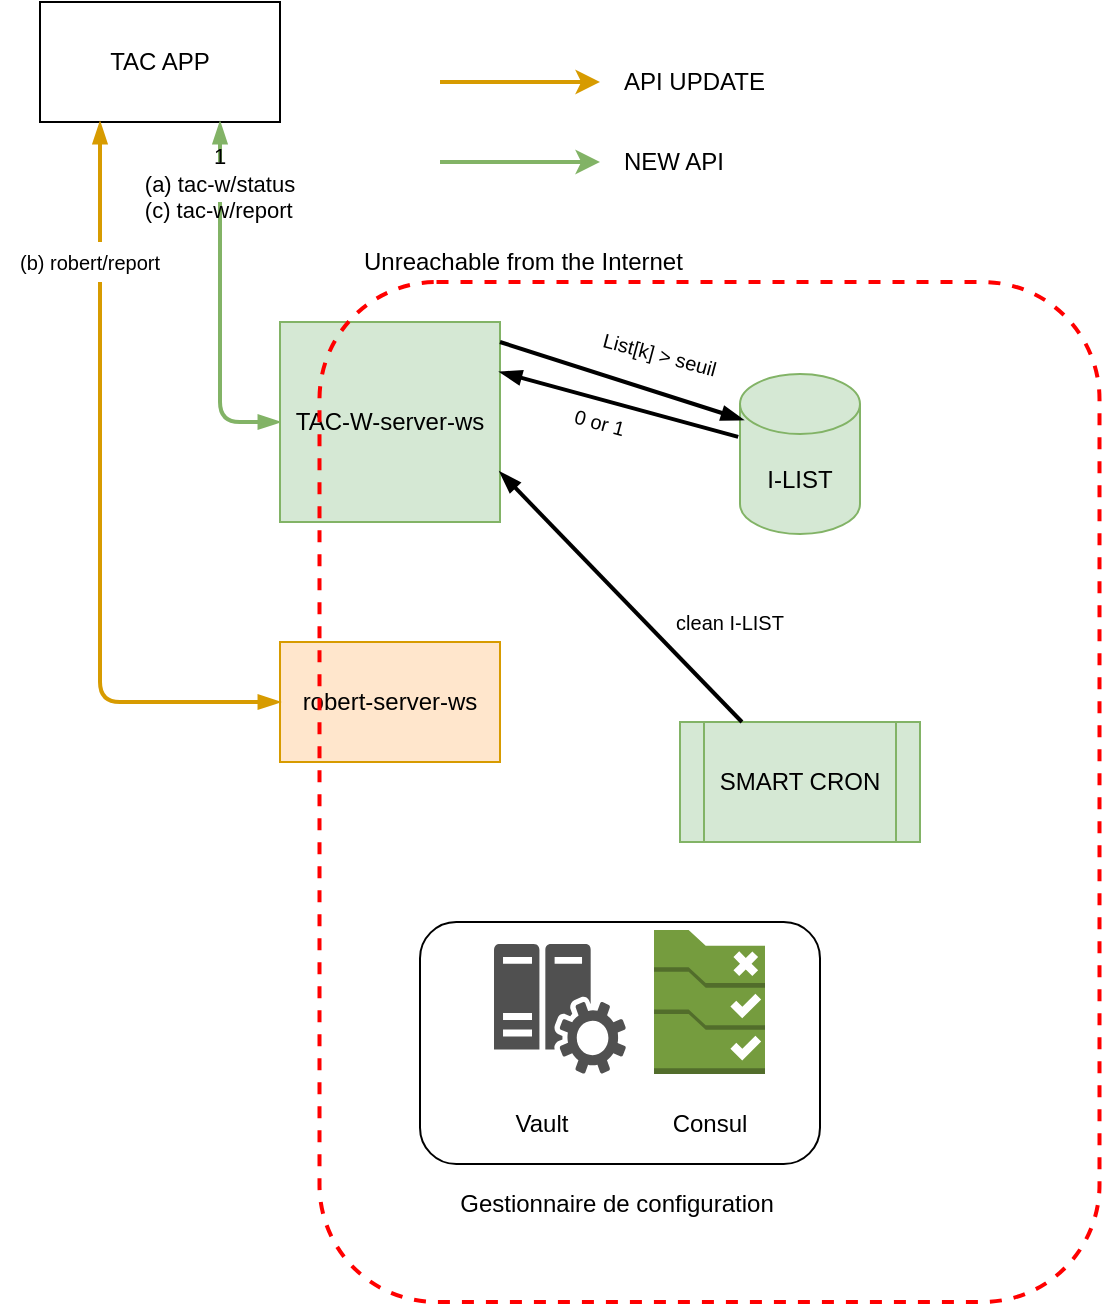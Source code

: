 <mxfile version="13.10.0" type="device"><diagram id="9ehP0FALeTcx0wrKqVA3" name="Page-1"><mxGraphModel dx="1990" dy="1164" grid="1" gridSize="10" guides="1" tooltips="1" connect="1" arrows="1" fold="1" page="1" pageScale="1" pageWidth="827" pageHeight="1169" math="0" shadow="0"><root><mxCell id="0"/><mxCell id="1" parent="0"/><mxCell id="_jfZJxsz6izrQfZtlrIR-1" value="&lt;span style=&quot;text-align: left&quot;&gt;robert-server-ws&lt;/span&gt;" style="rounded=0;whiteSpace=wrap;html=1;fillColor=#ffe6cc;strokeColor=#d79b00;" parent="1" vertex="1"><mxGeometry x="200" y="360" width="110" height="60" as="geometry"/></mxCell><mxCell id="_jfZJxsz6izrQfZtlrIR-2" value="TAC APP" style="rounded=0;whiteSpace=wrap;html=1;" parent="1" vertex="1"><mxGeometry x="80" y="40" width="120" height="60" as="geometry"/></mxCell><mxCell id="_jfZJxsz6izrQfZtlrIR-3" value="" style="endArrow=blockThin;html=1;exitX=0.25;exitY=1;exitDx=0;exitDy=0;entryX=0;entryY=0.5;entryDx=0;entryDy=0;fillColor=#ffe6cc;strokeColor=#d79b00;strokeWidth=2;startArrow=blockThin;startFill=1;endFill=1;edgeStyle=orthogonalEdgeStyle;" parent="1" source="_jfZJxsz6izrQfZtlrIR-2" target="_jfZJxsz6izrQfZtlrIR-1" edge="1"><mxGeometry width="50" height="50" relative="1" as="geometry"><mxPoint x="390" y="340" as="sourcePoint"/><mxPoint x="160" y="310" as="targetPoint"/></mxGeometry></mxCell><mxCell id="_jfZJxsz6izrQfZtlrIR-4" value="" style="endArrow=blockThin;html=1;entryX=0;entryY=0.5;entryDx=0;entryDy=0;exitX=0.75;exitY=1;exitDx=0;exitDy=0;edgeStyle=orthogonalEdgeStyle;fillColor=#d5e8d4;strokeColor=#82b366;strokeWidth=2;startArrow=blockThin;startFill=1;endFill=1;" parent="1" source="_jfZJxsz6izrQfZtlrIR-2" target="_jfZJxsz6izrQfZtlrIR-9" edge="1"><mxGeometry width="50" height="50" relative="1" as="geometry"><mxPoint x="190" y="130" as="sourcePoint"/><mxPoint x="180" y="280" as="targetPoint"/></mxGeometry></mxCell><mxCell id="_jfZJxsz6izrQfZtlrIR-5" value="&lt;font style=&quot;font-size: 10px&quot;&gt;(b) robert/report&lt;/font&gt;" style="text;html=1;strokeColor=none;align=center;verticalAlign=middle;whiteSpace=wrap;rounded=0;fillColor=#ffffff;" parent="1" vertex="1"><mxGeometry x="60" y="160" width="90" height="20" as="geometry"/></mxCell><mxCell id="_jfZJxsz6izrQfZtlrIR-7" value="&lt;font style=&quot;font-size: 11px&quot;&gt;1&lt;br&gt;(a) tac-w/status&lt;br&gt;&lt;/font&gt;&lt;div style=&quot;text-align: left ; font-size: 11px&quot;&gt;&lt;font style=&quot;font-size: 11px&quot;&gt;(c) tac-w/report&lt;/font&gt;&lt;/div&gt;" style="text;html=1;strokeColor=none;align=center;verticalAlign=middle;whiteSpace=wrap;rounded=0;fillColor=#ffffff;" parent="1" vertex="1"><mxGeometry x="125" y="120" width="90" height="20" as="geometry"/></mxCell><mxCell id="_jfZJxsz6izrQfZtlrIR-9" value="TAC-W-server-ws" style="rounded=0;whiteSpace=wrap;html=1;fillColor=#d5e8d4;strokeColor=#82b366;" parent="1" vertex="1"><mxGeometry x="200" y="200" width="110" height="100" as="geometry"/></mxCell><mxCell id="_jfZJxsz6izrQfZtlrIR-11" value="I-LIST" style="shape=cylinder3;whiteSpace=wrap;html=1;boundedLbl=1;backgroundOutline=1;size=15;fillColor=#d5e8d4;strokeColor=#82b366;" parent="1" vertex="1"><mxGeometry x="430" y="226" width="60" height="80" as="geometry"/></mxCell><mxCell id="_jfZJxsz6izrQfZtlrIR-16" value="" style="endArrow=blockThin;html=1;strokeWidth=2;entryX=0.025;entryY=0.286;entryDx=0;entryDy=0;entryPerimeter=0;endFill=1;" parent="1" target="_jfZJxsz6izrQfZtlrIR-11" edge="1"><mxGeometry width="50" height="50" relative="1" as="geometry"><mxPoint x="310" y="210" as="sourcePoint"/><mxPoint x="410.48" y="224.28" as="targetPoint"/></mxGeometry></mxCell><mxCell id="_jfZJxsz6izrQfZtlrIR-22" value="&lt;font style=&quot;font-size: 10px&quot;&gt;List[k] &amp;gt; seuil&lt;/font&gt;" style="text;html=1;strokeColor=none;align=center;verticalAlign=middle;whiteSpace=wrap;rounded=0;rotation=15;" parent="1" vertex="1"><mxGeometry x="350" y="206" width="80" height="20" as="geometry"/></mxCell><mxCell id="_jfZJxsz6izrQfZtlrIR-25" value="" style="endArrow=blockThin;html=1;strokeWidth=2;entryX=1;entryY=0.25;entryDx=0;entryDy=0;exitX=-0.015;exitY=0.393;exitDx=0;exitDy=0;exitPerimeter=0;endFill=1;" parent="1" source="_jfZJxsz6izrQfZtlrIR-11" target="_jfZJxsz6izrQfZtlrIR-9" edge="1"><mxGeometry width="50" height="50" relative="1" as="geometry"><mxPoint x="530" y="219.6" as="sourcePoint"/><mxPoint x="520" y="217.16" as="targetPoint"/></mxGeometry></mxCell><mxCell id="_jfZJxsz6izrQfZtlrIR-26" value="&lt;font style=&quot;font-size: 10px&quot;&gt;0 or 1&lt;/font&gt;" style="text;html=1;strokeColor=none;align=center;verticalAlign=middle;whiteSpace=wrap;rounded=0;rotation=15;" parent="1" vertex="1"><mxGeometry x="340" y="240" width="40" height="20" as="geometry"/></mxCell><mxCell id="_jfZJxsz6izrQfZtlrIR-37" value="" style="endArrow=classic;html=1;strokeWidth=2;fillColor=#ffe6cc;strokeColor=#d79b00;" parent="1" edge="1"><mxGeometry width="50" height="50" relative="1" as="geometry"><mxPoint x="280" y="80" as="sourcePoint"/><mxPoint x="360" y="80" as="targetPoint"/></mxGeometry></mxCell><mxCell id="_jfZJxsz6izrQfZtlrIR-38" value="API UPDATE" style="text;html=1;strokeColor=none;fillColor=none;align=left;verticalAlign=middle;whiteSpace=wrap;rounded=0;" parent="1" vertex="1"><mxGeometry x="370" y="70" width="80" height="20" as="geometry"/></mxCell><mxCell id="_jfZJxsz6izrQfZtlrIR-39" value="" style="endArrow=classic;html=1;strokeWidth=2;fillColor=#d5e8d4;strokeColor=#82b366;" parent="1" edge="1"><mxGeometry width="50" height="50" relative="1" as="geometry"><mxPoint x="280" y="120" as="sourcePoint"/><mxPoint x="360" y="120" as="targetPoint"/></mxGeometry></mxCell><mxCell id="_jfZJxsz6izrQfZtlrIR-40" value="NEW API" style="text;html=1;strokeColor=none;fillColor=none;align=left;verticalAlign=middle;whiteSpace=wrap;rounded=0;" parent="1" vertex="1"><mxGeometry x="370" y="110" width="80" height="20" as="geometry"/></mxCell><mxCell id="_jfZJxsz6izrQfZtlrIR-41" value="Unreachable from the Internet" style="text;html=1;strokeColor=none;fillColor=none;align=left;verticalAlign=middle;whiteSpace=wrap;rounded=0;" parent="1" vertex="1"><mxGeometry x="240" y="160" width="170" height="20" as="geometry"/></mxCell><mxCell id="Lf25x9pyPBJxE6Xmj_1Z-1" value="SMART CRON" style="shape=process;whiteSpace=wrap;html=1;backgroundOutline=1;fillColor=#d5e8d4;strokeColor=#82b366;" parent="1" vertex="1"><mxGeometry x="400" y="400" width="120" height="60" as="geometry"/></mxCell><mxCell id="Lf25x9pyPBJxE6Xmj_1Z-4" value="" style="endArrow=blockThin;html=1;entryX=1;entryY=0.5;entryDx=0;entryDy=0;strokeWidth=2;endFill=1;" parent="1" source="Lf25x9pyPBJxE6Xmj_1Z-1" edge="1"><mxGeometry width="50" height="50" relative="1" as="geometry"><mxPoint x="390" y="440" as="sourcePoint"/><mxPoint x="310" y="275" as="targetPoint"/></mxGeometry></mxCell><mxCell id="Lf25x9pyPBJxE6Xmj_1Z-5" value="&lt;font size=&quot;1&quot;&gt;clean I-LIST&lt;/font&gt;" style="text;html=1;strokeColor=none;align=center;verticalAlign=middle;whiteSpace=wrap;rounded=0;" parent="1" vertex="1"><mxGeometry x="390" y="340" width="70" height="20" as="geometry"/></mxCell><mxCell id="Lf25x9pyPBJxE6Xmj_1Z-15" value="" style="group" parent="1" vertex="1" connectable="0"><mxGeometry x="180" y="500" width="400" height="170" as="geometry"/></mxCell><mxCell id="Lf25x9pyPBJxE6Xmj_1Z-6" value="" style="pointerEvents=1;shadow=0;dashed=0;html=1;strokeColor=none;labelPosition=center;verticalLabelPosition=bottom;verticalAlign=top;align=center;fillColor=#505050;shape=mxgraph.mscae.oms.config_assessment" parent="Lf25x9pyPBJxE6Xmj_1Z-15" vertex="1"><mxGeometry x="127" y="11" width="66" height="65" as="geometry"/></mxCell><mxCell id="Lf25x9pyPBJxE6Xmj_1Z-7" value="" style="outlineConnect=0;dashed=0;verticalLabelPosition=bottom;verticalAlign=top;align=center;html=1;shape=mxgraph.aws3.config_rule;fillColor=#759C3E;gradientColor=none;" parent="Lf25x9pyPBJxE6Xmj_1Z-15" vertex="1"><mxGeometry x="207" y="4" width="55.5" height="72" as="geometry"/></mxCell><mxCell id="Lf25x9pyPBJxE6Xmj_1Z-9" value="" style="rounded=1;whiteSpace=wrap;html=1;fillColor=none;" parent="Lf25x9pyPBJxE6Xmj_1Z-15" vertex="1"><mxGeometry x="90" width="200" height="121" as="geometry"/></mxCell><mxCell id="Lf25x9pyPBJxE6Xmj_1Z-10" value="Gestionnaire de configuration" style="text;html=1;strokeColor=none;fillColor=none;align=center;verticalAlign=middle;whiteSpace=wrap;rounded=0;" parent="Lf25x9pyPBJxE6Xmj_1Z-15" vertex="1"><mxGeometry x="90" y="131" width="197" height="20" as="geometry"/></mxCell><mxCell id="Lf25x9pyPBJxE6Xmj_1Z-13" value="Vault" style="text;html=1;strokeColor=none;fillColor=none;align=center;verticalAlign=middle;whiteSpace=wrap;rounded=0;" parent="Lf25x9pyPBJxE6Xmj_1Z-15" vertex="1"><mxGeometry x="131" y="91" width="40" height="20" as="geometry"/></mxCell><mxCell id="Lf25x9pyPBJxE6Xmj_1Z-14" value="Consul" style="text;html=1;strokeColor=none;fillColor=none;align=center;verticalAlign=middle;whiteSpace=wrap;rounded=0;" parent="Lf25x9pyPBJxE6Xmj_1Z-15" vertex="1"><mxGeometry x="214.75" y="91" width="40" height="20" as="geometry"/></mxCell><mxCell id="Lf25x9pyPBJxE6Xmj_1Z-18" value="" style="rounded=1;whiteSpace=wrap;html=1;fillColor=none;strokeWidth=2;dashed=1;strokeColor=#FF0000;" parent="1" vertex="1"><mxGeometry x="219.75" y="180" width="390" height="510" as="geometry"/></mxCell></root></mxGraphModel></diagram></mxfile>
